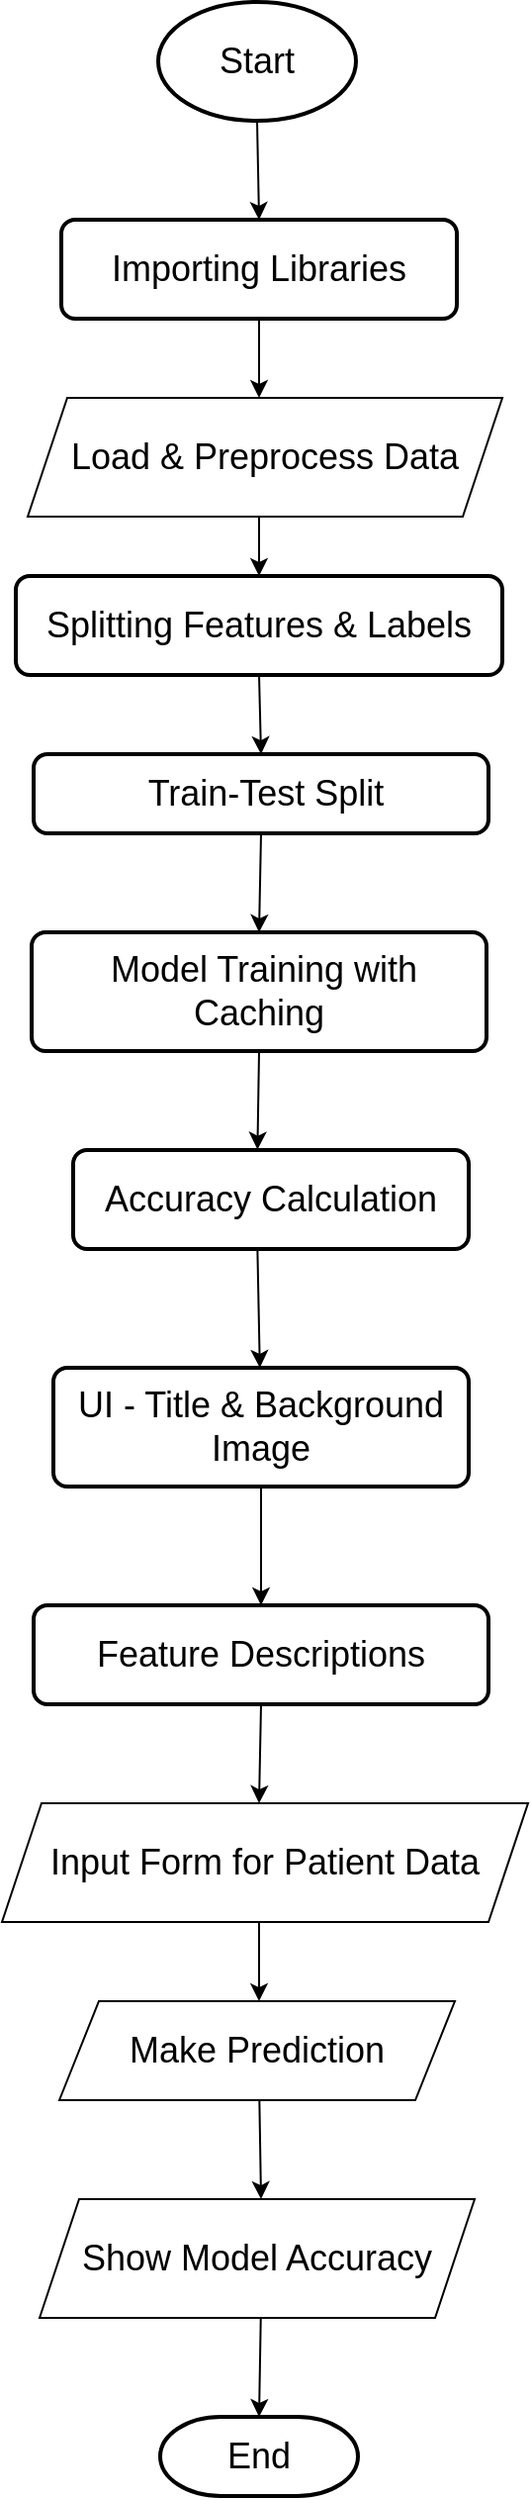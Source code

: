 <mxfile version="26.2.13">
  <diagram id="C5RBs43oDa-KdzZeNtuy" name="Page-1">
    <mxGraphModel dx="1228" dy="1789" grid="1" gridSize="10" guides="1" tooltips="1" connect="1" arrows="1" fold="1" page="1" pageScale="1" pageWidth="827" pageHeight="1169" math="0" shadow="0">
      <root>
        <mxCell id="WIyWlLk6GJQsqaUBKTNV-0" />
        <mxCell id="WIyWlLk6GJQsqaUBKTNV-1" parent="WIyWlLk6GJQsqaUBKTNV-0" />
        <mxCell id="gBLYM8MqTasau3zO4Ovv-3" value="" style="endArrow=classic;html=1;rounded=0;exitX=0.5;exitY=1;exitDx=0;exitDy=0;exitPerimeter=0;entryX=0.5;entryY=0;entryDx=0;entryDy=0;" edge="1" parent="WIyWlLk6GJQsqaUBKTNV-1" source="gBLYM8MqTasau3zO4Ovv-8">
          <mxGeometry width="50" height="50" relative="1" as="geometry">
            <mxPoint x="524" y="-490" as="sourcePoint" />
            <mxPoint x="414" y="-730" as="targetPoint" />
          </mxGeometry>
        </mxCell>
        <mxCell id="gBLYM8MqTasau3zO4Ovv-4" style="edgeStyle=orthogonalEdgeStyle;rounded=0;orthogonalLoop=1;jettySize=auto;html=1;exitX=0.5;exitY=1;exitDx=0;exitDy=0;" edge="1" parent="WIyWlLk6GJQsqaUBKTNV-1">
          <mxGeometry relative="1" as="geometry">
            <mxPoint x="414" y="-680" as="sourcePoint" />
            <mxPoint x="414" y="-680" as="targetPoint" />
          </mxGeometry>
        </mxCell>
        <mxCell id="gBLYM8MqTasau3zO4Ovv-6" value="&lt;font style=&quot;font-size: 18px;&quot;&gt;Splitting Features &amp;amp; Labels&lt;/font&gt;" style="rounded=1;whiteSpace=wrap;html=1;absoluteArcSize=1;arcSize=14;strokeWidth=2;" vertex="1" parent="WIyWlLk6GJQsqaUBKTNV-1">
          <mxGeometry x="291" y="-640" width="246" height="50" as="geometry" />
        </mxCell>
        <mxCell id="gBLYM8MqTasau3zO4Ovv-7" value="" style="endArrow=classic;html=1;rounded=0;exitX=0.5;exitY=1;exitDx=0;exitDy=0;entryX=0.5;entryY=0;entryDx=0;entryDy=0;" edge="1" parent="WIyWlLk6GJQsqaUBKTNV-1" target="gBLYM8MqTasau3zO4Ovv-6">
          <mxGeometry width="50" height="50" relative="1" as="geometry">
            <mxPoint x="414" y="-680" as="sourcePoint" />
            <mxPoint x="574" y="-540" as="targetPoint" />
          </mxGeometry>
        </mxCell>
        <mxCell id="gBLYM8MqTasau3zO4Ovv-9" value="" style="endArrow=classic;html=1;rounded=0;exitX=0.5;exitY=1;exitDx=0;exitDy=0;exitPerimeter=0;entryX=0.5;entryY=0;entryDx=0;entryDy=0;" edge="1" parent="WIyWlLk6GJQsqaUBKTNV-1" source="gBLYM8MqTasau3zO4Ovv-28" target="gBLYM8MqTasau3zO4Ovv-8">
          <mxGeometry width="50" height="50" relative="1" as="geometry">
            <mxPoint x="414" y="-860" as="sourcePoint" />
            <mxPoint x="414" y="-670" as="targetPoint" />
          </mxGeometry>
        </mxCell>
        <mxCell id="gBLYM8MqTasau3zO4Ovv-8" value="&lt;font style=&quot;font-size: 18px;&quot;&gt;Importing Libraries&lt;/font&gt;" style="rounded=1;whiteSpace=wrap;html=1;absoluteArcSize=1;arcSize=14;strokeWidth=2;" vertex="1" parent="WIyWlLk6GJQsqaUBKTNV-1">
          <mxGeometry x="314" y="-820" width="200" height="50" as="geometry" />
        </mxCell>
        <mxCell id="gBLYM8MqTasau3zO4Ovv-10" value="&lt;font style=&quot;font-size: 18px;&quot;&gt;&amp;nbsp;Train-Test Split&lt;/font&gt;" style="rounded=1;whiteSpace=wrap;html=1;absoluteArcSize=1;arcSize=14;strokeWidth=2;" vertex="1" parent="WIyWlLk6GJQsqaUBKTNV-1">
          <mxGeometry x="300" y="-550" width="230" height="40" as="geometry" />
        </mxCell>
        <mxCell id="gBLYM8MqTasau3zO4Ovv-11" value="&lt;font style=&quot;font-size: 18px;&quot;&gt;&amp;nbsp;Model Training with Caching&lt;/font&gt;" style="rounded=1;whiteSpace=wrap;html=1;absoluteArcSize=1;arcSize=14;strokeWidth=2;" vertex="1" parent="WIyWlLk6GJQsqaUBKTNV-1">
          <mxGeometry x="299" y="-460" width="230" height="60" as="geometry" />
        </mxCell>
        <mxCell id="gBLYM8MqTasau3zO4Ovv-12" value="&lt;font style=&quot;font-size: 18px;&quot;&gt;Accuracy Calculation&lt;/font&gt;" style="rounded=1;whiteSpace=wrap;html=1;absoluteArcSize=1;arcSize=14;strokeWidth=2;" vertex="1" parent="WIyWlLk6GJQsqaUBKTNV-1">
          <mxGeometry x="320" y="-350" width="200" height="50" as="geometry" />
        </mxCell>
        <mxCell id="gBLYM8MqTasau3zO4Ovv-13" value="&lt;font style=&quot;font-size: 18px;&quot;&gt;UI - Title &amp;amp; Background Image&lt;/font&gt;" style="rounded=1;whiteSpace=wrap;html=1;absoluteArcSize=1;arcSize=14;strokeWidth=2;" vertex="1" parent="WIyWlLk6GJQsqaUBKTNV-1">
          <mxGeometry x="310" y="-240" width="210" height="60" as="geometry" />
        </mxCell>
        <mxCell id="gBLYM8MqTasau3zO4Ovv-14" value="&lt;font style=&quot;font-size: 18px;&quot;&gt;Feature Descriptions&lt;/font&gt;" style="rounded=1;whiteSpace=wrap;html=1;absoluteArcSize=1;arcSize=14;strokeWidth=2;" vertex="1" parent="WIyWlLk6GJQsqaUBKTNV-1">
          <mxGeometry x="300" y="-120" width="230" height="50" as="geometry" />
        </mxCell>
        <mxCell id="gBLYM8MqTasau3zO4Ovv-18" value="" style="endArrow=classic;html=1;rounded=0;exitX=0.5;exitY=1;exitDx=0;exitDy=0;entryX=0.5;entryY=0;entryDx=0;entryDy=0;" edge="1" parent="WIyWlLk6GJQsqaUBKTNV-1" source="gBLYM8MqTasau3zO4Ovv-6" target="gBLYM8MqTasau3zO4Ovv-10">
          <mxGeometry width="50" height="50" relative="1" as="geometry">
            <mxPoint x="390" y="-500" as="sourcePoint" />
            <mxPoint x="440" y="-550" as="targetPoint" />
          </mxGeometry>
        </mxCell>
        <mxCell id="gBLYM8MqTasau3zO4Ovv-19" value="" style="endArrow=classic;html=1;rounded=0;exitX=0.5;exitY=1;exitDx=0;exitDy=0;entryX=0.466;entryY=-0.004;entryDx=0;entryDy=0;entryPerimeter=0;" edge="1" parent="WIyWlLk6GJQsqaUBKTNV-1" source="gBLYM8MqTasau3zO4Ovv-11" target="gBLYM8MqTasau3zO4Ovv-12">
          <mxGeometry width="50" height="50" relative="1" as="geometry">
            <mxPoint x="390" y="-300" as="sourcePoint" />
            <mxPoint x="440" y="-350" as="targetPoint" />
          </mxGeometry>
        </mxCell>
        <mxCell id="gBLYM8MqTasau3zO4Ovv-20" value="" style="endArrow=classic;html=1;rounded=0;exitX=0.5;exitY=1;exitDx=0;exitDy=0;entryX=0.5;entryY=0;entryDx=0;entryDy=0;" edge="1" parent="WIyWlLk6GJQsqaUBKTNV-1" source="gBLYM8MqTasau3zO4Ovv-10" target="gBLYM8MqTasau3zO4Ovv-11">
          <mxGeometry width="50" height="50" relative="1" as="geometry">
            <mxPoint x="390" y="-300" as="sourcePoint" />
            <mxPoint x="440" y="-350" as="targetPoint" />
          </mxGeometry>
        </mxCell>
        <mxCell id="gBLYM8MqTasau3zO4Ovv-21" value="" style="endArrow=classic;html=1;rounded=0;exitX=0.466;exitY=1.02;exitDx=0;exitDy=0;exitPerimeter=0;" edge="1" parent="WIyWlLk6GJQsqaUBKTNV-1" source="gBLYM8MqTasau3zO4Ovv-12" target="gBLYM8MqTasau3zO4Ovv-13">
          <mxGeometry width="50" height="50" relative="1" as="geometry">
            <mxPoint x="390" y="-100" as="sourcePoint" />
            <mxPoint x="440" y="-150" as="targetPoint" />
          </mxGeometry>
        </mxCell>
        <mxCell id="gBLYM8MqTasau3zO4Ovv-22" value="" style="endArrow=classic;html=1;rounded=0;exitX=0.5;exitY=1;exitDx=0;exitDy=0;entryX=0.5;entryY=0;entryDx=0;entryDy=0;" edge="1" parent="WIyWlLk6GJQsqaUBKTNV-1" source="gBLYM8MqTasau3zO4Ovv-13" target="gBLYM8MqTasau3zO4Ovv-14">
          <mxGeometry width="50" height="50" relative="1" as="geometry">
            <mxPoint x="390" y="-100" as="sourcePoint" />
            <mxPoint x="440" y="-150" as="targetPoint" />
          </mxGeometry>
        </mxCell>
        <mxCell id="gBLYM8MqTasau3zO4Ovv-23" value="" style="endArrow=classic;html=1;rounded=0;exitX=0.5;exitY=1;exitDx=0;exitDy=0;entryX=0.5;entryY=0;entryDx=0;entryDy=0;" edge="1" parent="WIyWlLk6GJQsqaUBKTNV-1" source="gBLYM8MqTasau3zO4Ovv-14">
          <mxGeometry width="50" height="50" relative="1" as="geometry">
            <mxPoint x="390" y="100" as="sourcePoint" />
            <mxPoint x="414" y="-20.0" as="targetPoint" />
          </mxGeometry>
        </mxCell>
        <mxCell id="gBLYM8MqTasau3zO4Ovv-24" value="" style="endArrow=classic;html=1;rounded=0;exitX=0.5;exitY=1;exitDx=0;exitDy=0;entryX=0.5;entryY=0;entryDx=0;entryDy=0;" edge="1" parent="WIyWlLk6GJQsqaUBKTNV-1">
          <mxGeometry width="50" height="50" relative="1" as="geometry">
            <mxPoint x="414" y="30" as="sourcePoint" />
            <mxPoint x="414" y="80" as="targetPoint" />
          </mxGeometry>
        </mxCell>
        <mxCell id="gBLYM8MqTasau3zO4Ovv-25" value="" style="endArrow=classic;html=1;rounded=0;entryX=0.5;entryY=0;entryDx=0;entryDy=0;exitX=0.5;exitY=1;exitDx=0;exitDy=0;" edge="1" parent="WIyWlLk6GJQsqaUBKTNV-1">
          <mxGeometry width="50" height="50" relative="1" as="geometry">
            <mxPoint x="414" y="120" as="sourcePoint" />
            <mxPoint x="415" y="180" as="targetPoint" />
          </mxGeometry>
        </mxCell>
        <mxCell id="gBLYM8MqTasau3zO4Ovv-26" value="&lt;div&gt;&lt;font style=&quot;font-size: 18px;&quot;&gt;End&lt;/font&gt;&lt;/div&gt;" style="strokeWidth=2;html=1;shape=mxgraph.flowchart.terminator;whiteSpace=wrap;" vertex="1" parent="WIyWlLk6GJQsqaUBKTNV-1">
          <mxGeometry x="364" y="290" width="100" height="40" as="geometry" />
        </mxCell>
        <mxCell id="gBLYM8MqTasau3zO4Ovv-27" value="" style="endArrow=classic;html=1;rounded=0;entryX=0.5;entryY=0;entryDx=0;entryDy=0;entryPerimeter=0;" edge="1" parent="WIyWlLk6GJQsqaUBKTNV-1" target="gBLYM8MqTasau3zO4Ovv-26">
          <mxGeometry width="50" height="50" relative="1" as="geometry">
            <mxPoint x="415" y="232" as="sourcePoint" />
            <mxPoint x="590" y="230" as="targetPoint" />
          </mxGeometry>
        </mxCell>
        <mxCell id="gBLYM8MqTasau3zO4Ovv-28" value="&lt;font style=&quot;font-size: 18px;&quot;&gt;Start&lt;/font&gt;" style="strokeWidth=2;html=1;shape=mxgraph.flowchart.start_1;whiteSpace=wrap;" vertex="1" parent="WIyWlLk6GJQsqaUBKTNV-1">
          <mxGeometry x="363" y="-930" width="100" height="60" as="geometry" />
        </mxCell>
        <mxCell id="gBLYM8MqTasau3zO4Ovv-30" value="&lt;span style=&quot;font-size: 18px;&quot;&gt;Input Form for Patient Data&lt;/span&gt;" style="shape=parallelogram;perimeter=parallelogramPerimeter;whiteSpace=wrap;html=1;fixedSize=1;" vertex="1" parent="WIyWlLk6GJQsqaUBKTNV-1">
          <mxGeometry x="284" y="-20" width="266" height="60" as="geometry" />
        </mxCell>
        <mxCell id="gBLYM8MqTasau3zO4Ovv-31" value="&lt;span style=&quot;font-size: 18px;&quot;&gt;Make Prediction&lt;/span&gt;" style="shape=parallelogram;perimeter=parallelogramPerimeter;whiteSpace=wrap;html=1;fixedSize=1;" vertex="1" parent="WIyWlLk6GJQsqaUBKTNV-1">
          <mxGeometry x="313" y="80" width="200" height="50" as="geometry" />
        </mxCell>
        <mxCell id="gBLYM8MqTasau3zO4Ovv-32" value="&lt;span style=&quot;font-size: 18px;&quot;&gt;Show Model Accuracy&lt;/span&gt;" style="shape=parallelogram;perimeter=parallelogramPerimeter;whiteSpace=wrap;html=1;fixedSize=1;" vertex="1" parent="WIyWlLk6GJQsqaUBKTNV-1">
          <mxGeometry x="303" y="180" width="220" height="60" as="geometry" />
        </mxCell>
        <mxCell id="gBLYM8MqTasau3zO4Ovv-33" value="&lt;span style=&quot;font-size: 18px;&quot;&gt;Load &amp;amp; Preprocess Data&lt;/span&gt;" style="shape=parallelogram;perimeter=parallelogramPerimeter;whiteSpace=wrap;html=1;fixedSize=1;" vertex="1" parent="WIyWlLk6GJQsqaUBKTNV-1">
          <mxGeometry x="297" y="-730" width="240" height="60" as="geometry" />
        </mxCell>
      </root>
    </mxGraphModel>
  </diagram>
</mxfile>
